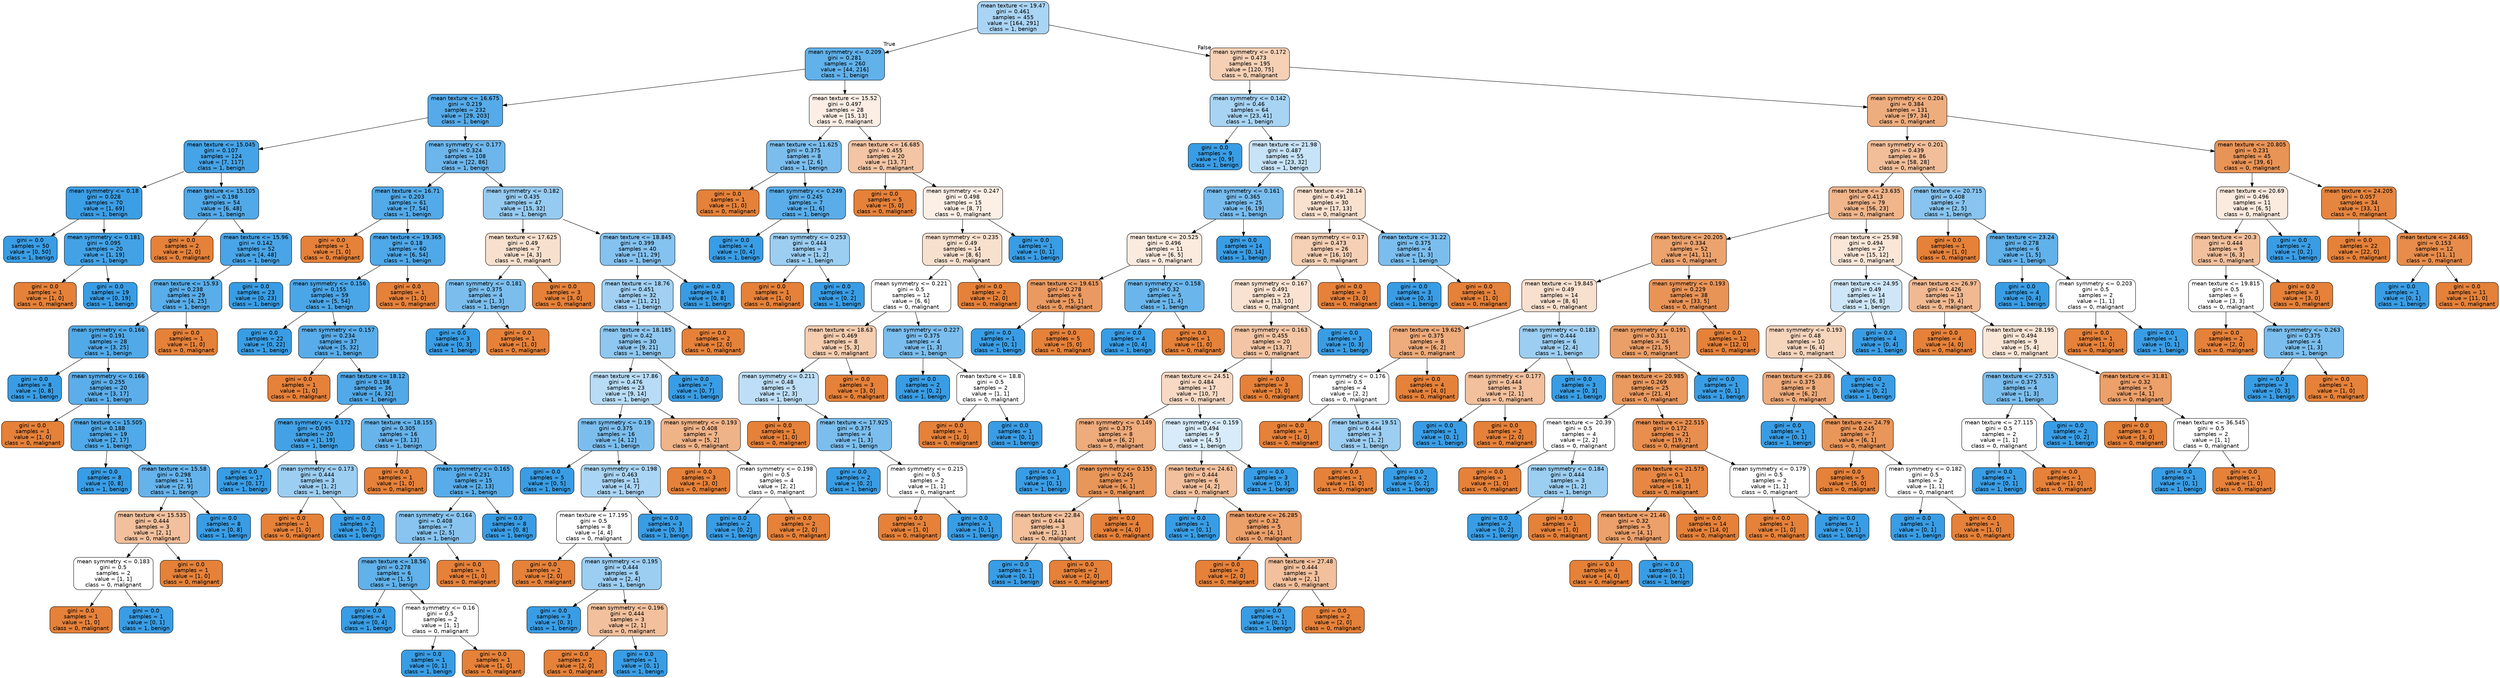 digraph Tree {
node [shape=box, style="filled, rounded", color="black", fontname=helvetica] ;
edge [fontname=helvetica] ;
0 [label="mean texture <= 19.47\ngini = 0.461\nsamples = 455\nvalue = [164, 291]\nclass = 1, benign", fillcolor="#a9d4f4"] ;
1 [label="mean symmetry <= 0.209\ngini = 0.281\nsamples = 260\nvalue = [44, 216]\nclass = 1, benign", fillcolor="#61b1ea"] ;
0 -> 1 [labeldistance=2.5, labelangle=45, headlabel="True"] ;
2 [label="mean texture <= 16.675\ngini = 0.219\nsamples = 232\nvalue = [29, 203]\nclass = 1, benign", fillcolor="#55abe9"] ;
1 -> 2 ;
3 [label="mean texture <= 15.045\ngini = 0.107\nsamples = 124\nvalue = [7, 117]\nclass = 1, benign", fillcolor="#45a3e7"] ;
2 -> 3 ;
4 [label="mean symmetry <= 0.18\ngini = 0.028\nsamples = 70\nvalue = [1, 69]\nclass = 1, benign", fillcolor="#3c9ee5"] ;
3 -> 4 ;
5 [label="gini = 0.0\nsamples = 50\nvalue = [0, 50]\nclass = 1, benign", fillcolor="#399de5"] ;
4 -> 5 ;
6 [label="mean symmetry <= 0.181\ngini = 0.095\nsamples = 20\nvalue = [1, 19]\nclass = 1, benign", fillcolor="#43a2e6"] ;
4 -> 6 ;
7 [label="gini = 0.0\nsamples = 1\nvalue = [1, 0]\nclass = 0, malignant", fillcolor="#e58139"] ;
6 -> 7 ;
8 [label="gini = 0.0\nsamples = 19\nvalue = [0, 19]\nclass = 1, benign", fillcolor="#399de5"] ;
6 -> 8 ;
9 [label="mean texture <= 15.105\ngini = 0.198\nsamples = 54\nvalue = [6, 48]\nclass = 1, benign", fillcolor="#52a9e8"] ;
3 -> 9 ;
10 [label="gini = 0.0\nsamples = 2\nvalue = [2, 0]\nclass = 0, malignant", fillcolor="#e58139"] ;
9 -> 10 ;
11 [label="mean texture <= 15.96\ngini = 0.142\nsamples = 52\nvalue = [4, 48]\nclass = 1, benign", fillcolor="#49a5e7"] ;
9 -> 11 ;
12 [label="mean texture <= 15.93\ngini = 0.238\nsamples = 29\nvalue = [4, 25]\nclass = 1, benign", fillcolor="#59ade9"] ;
11 -> 12 ;
13 [label="mean symmetry <= 0.166\ngini = 0.191\nsamples = 28\nvalue = [3, 25]\nclass = 1, benign", fillcolor="#51a9e8"] ;
12 -> 13 ;
14 [label="gini = 0.0\nsamples = 8\nvalue = [0, 8]\nclass = 1, benign", fillcolor="#399de5"] ;
13 -> 14 ;
15 [label="mean symmetry <= 0.166\ngini = 0.255\nsamples = 20\nvalue = [3, 17]\nclass = 1, benign", fillcolor="#5caeea"] ;
13 -> 15 ;
16 [label="gini = 0.0\nsamples = 1\nvalue = [1, 0]\nclass = 0, malignant", fillcolor="#e58139"] ;
15 -> 16 ;
17 [label="mean texture <= 15.505\ngini = 0.188\nsamples = 19\nvalue = [2, 17]\nclass = 1, benign", fillcolor="#50a9e8"] ;
15 -> 17 ;
18 [label="gini = 0.0\nsamples = 8\nvalue = [0, 8]\nclass = 1, benign", fillcolor="#399de5"] ;
17 -> 18 ;
19 [label="mean texture <= 15.58\ngini = 0.298\nsamples = 11\nvalue = [2, 9]\nclass = 1, benign", fillcolor="#65b3eb"] ;
17 -> 19 ;
20 [label="mean texture <= 15.535\ngini = 0.444\nsamples = 3\nvalue = [2, 1]\nclass = 0, malignant", fillcolor="#f2c09c"] ;
19 -> 20 ;
21 [label="mean symmetry <= 0.183\ngini = 0.5\nsamples = 2\nvalue = [1, 1]\nclass = 0, malignant", fillcolor="#ffffff"] ;
20 -> 21 ;
22 [label="gini = 0.0\nsamples = 1\nvalue = [1, 0]\nclass = 0, malignant", fillcolor="#e58139"] ;
21 -> 22 ;
23 [label="gini = 0.0\nsamples = 1\nvalue = [0, 1]\nclass = 1, benign", fillcolor="#399de5"] ;
21 -> 23 ;
24 [label="gini = 0.0\nsamples = 1\nvalue = [1, 0]\nclass = 0, malignant", fillcolor="#e58139"] ;
20 -> 24 ;
25 [label="gini = 0.0\nsamples = 8\nvalue = [0, 8]\nclass = 1, benign", fillcolor="#399de5"] ;
19 -> 25 ;
26 [label="gini = 0.0\nsamples = 1\nvalue = [1, 0]\nclass = 0, malignant", fillcolor="#e58139"] ;
12 -> 26 ;
27 [label="gini = 0.0\nsamples = 23\nvalue = [0, 23]\nclass = 1, benign", fillcolor="#399de5"] ;
11 -> 27 ;
28 [label="mean symmetry <= 0.177\ngini = 0.324\nsamples = 108\nvalue = [22, 86]\nclass = 1, benign", fillcolor="#6cb6ec"] ;
2 -> 28 ;
29 [label="mean texture <= 16.71\ngini = 0.203\nsamples = 61\nvalue = [7, 54]\nclass = 1, benign", fillcolor="#53aae8"] ;
28 -> 29 ;
30 [label="gini = 0.0\nsamples = 1\nvalue = [1, 0]\nclass = 0, malignant", fillcolor="#e58139"] ;
29 -> 30 ;
31 [label="mean texture <= 19.365\ngini = 0.18\nsamples = 60\nvalue = [6, 54]\nclass = 1, benign", fillcolor="#4fa8e8"] ;
29 -> 31 ;
32 [label="mean symmetry <= 0.156\ngini = 0.155\nsamples = 59\nvalue = [5, 54]\nclass = 1, benign", fillcolor="#4ba6e7"] ;
31 -> 32 ;
33 [label="gini = 0.0\nsamples = 22\nvalue = [0, 22]\nclass = 1, benign", fillcolor="#399de5"] ;
32 -> 33 ;
34 [label="mean symmetry <= 0.157\ngini = 0.234\nsamples = 37\nvalue = [5, 32]\nclass = 1, benign", fillcolor="#58ace9"] ;
32 -> 34 ;
35 [label="gini = 0.0\nsamples = 1\nvalue = [1, 0]\nclass = 0, malignant", fillcolor="#e58139"] ;
34 -> 35 ;
36 [label="mean texture <= 18.12\ngini = 0.198\nsamples = 36\nvalue = [4, 32]\nclass = 1, benign", fillcolor="#52a9e8"] ;
34 -> 36 ;
37 [label="mean symmetry <= 0.172\ngini = 0.095\nsamples = 20\nvalue = [1, 19]\nclass = 1, benign", fillcolor="#43a2e6"] ;
36 -> 37 ;
38 [label="gini = 0.0\nsamples = 17\nvalue = [0, 17]\nclass = 1, benign", fillcolor="#399de5"] ;
37 -> 38 ;
39 [label="mean symmetry <= 0.173\ngini = 0.444\nsamples = 3\nvalue = [1, 2]\nclass = 1, benign", fillcolor="#9ccef2"] ;
37 -> 39 ;
40 [label="gini = 0.0\nsamples = 1\nvalue = [1, 0]\nclass = 0, malignant", fillcolor="#e58139"] ;
39 -> 40 ;
41 [label="gini = 0.0\nsamples = 2\nvalue = [0, 2]\nclass = 1, benign", fillcolor="#399de5"] ;
39 -> 41 ;
42 [label="mean texture <= 18.155\ngini = 0.305\nsamples = 16\nvalue = [3, 13]\nclass = 1, benign", fillcolor="#67b4eb"] ;
36 -> 42 ;
43 [label="gini = 0.0\nsamples = 1\nvalue = [1, 0]\nclass = 0, malignant", fillcolor="#e58139"] ;
42 -> 43 ;
44 [label="mean symmetry <= 0.165\ngini = 0.231\nsamples = 15\nvalue = [2, 13]\nclass = 1, benign", fillcolor="#57ace9"] ;
42 -> 44 ;
45 [label="mean symmetry <= 0.164\ngini = 0.408\nsamples = 7\nvalue = [2, 5]\nclass = 1, benign", fillcolor="#88c4ef"] ;
44 -> 45 ;
46 [label="mean texture <= 18.56\ngini = 0.278\nsamples = 6\nvalue = [1, 5]\nclass = 1, benign", fillcolor="#61b1ea"] ;
45 -> 46 ;
47 [label="gini = 0.0\nsamples = 4\nvalue = [0, 4]\nclass = 1, benign", fillcolor="#399de5"] ;
46 -> 47 ;
48 [label="mean symmetry <= 0.16\ngini = 0.5\nsamples = 2\nvalue = [1, 1]\nclass = 0, malignant", fillcolor="#ffffff"] ;
46 -> 48 ;
49 [label="gini = 0.0\nsamples = 1\nvalue = [0, 1]\nclass = 1, benign", fillcolor="#399de5"] ;
48 -> 49 ;
50 [label="gini = 0.0\nsamples = 1\nvalue = [1, 0]\nclass = 0, malignant", fillcolor="#e58139"] ;
48 -> 50 ;
51 [label="gini = 0.0\nsamples = 1\nvalue = [1, 0]\nclass = 0, malignant", fillcolor="#e58139"] ;
45 -> 51 ;
52 [label="gini = 0.0\nsamples = 8\nvalue = [0, 8]\nclass = 1, benign", fillcolor="#399de5"] ;
44 -> 52 ;
53 [label="gini = 0.0\nsamples = 1\nvalue = [1, 0]\nclass = 0, malignant", fillcolor="#e58139"] ;
31 -> 53 ;
54 [label="mean symmetry <= 0.182\ngini = 0.435\nsamples = 47\nvalue = [15, 32]\nclass = 1, benign", fillcolor="#96cbf1"] ;
28 -> 54 ;
55 [label="mean texture <= 17.625\ngini = 0.49\nsamples = 7\nvalue = [4, 3]\nclass = 0, malignant", fillcolor="#f8e0ce"] ;
54 -> 55 ;
56 [label="mean symmetry <= 0.181\ngini = 0.375\nsamples = 4\nvalue = [1, 3]\nclass = 1, benign", fillcolor="#7bbeee"] ;
55 -> 56 ;
57 [label="gini = 0.0\nsamples = 3\nvalue = [0, 3]\nclass = 1, benign", fillcolor="#399de5"] ;
56 -> 57 ;
58 [label="gini = 0.0\nsamples = 1\nvalue = [1, 0]\nclass = 0, malignant", fillcolor="#e58139"] ;
56 -> 58 ;
59 [label="gini = 0.0\nsamples = 3\nvalue = [3, 0]\nclass = 0, malignant", fillcolor="#e58139"] ;
55 -> 59 ;
60 [label="mean texture <= 18.845\ngini = 0.399\nsamples = 40\nvalue = [11, 29]\nclass = 1, benign", fillcolor="#84c2ef"] ;
54 -> 60 ;
61 [label="mean texture <= 18.76\ngini = 0.451\nsamples = 32\nvalue = [11, 21]\nclass = 1, benign", fillcolor="#a1d0f3"] ;
60 -> 61 ;
62 [label="mean texture <= 18.185\ngini = 0.42\nsamples = 30\nvalue = [9, 21]\nclass = 1, benign", fillcolor="#8ec7f0"] ;
61 -> 62 ;
63 [label="mean texture <= 17.86\ngini = 0.476\nsamples = 23\nvalue = [9, 14]\nclass = 1, benign", fillcolor="#b8dcf6"] ;
62 -> 63 ;
64 [label="mean symmetry <= 0.19\ngini = 0.375\nsamples = 16\nvalue = [4, 12]\nclass = 1, benign", fillcolor="#7bbeee"] ;
63 -> 64 ;
65 [label="gini = 0.0\nsamples = 5\nvalue = [0, 5]\nclass = 1, benign", fillcolor="#399de5"] ;
64 -> 65 ;
66 [label="mean symmetry <= 0.198\ngini = 0.463\nsamples = 11\nvalue = [4, 7]\nclass = 1, benign", fillcolor="#aad5f4"] ;
64 -> 66 ;
67 [label="mean texture <= 17.195\ngini = 0.5\nsamples = 8\nvalue = [4, 4]\nclass = 0, malignant", fillcolor="#ffffff"] ;
66 -> 67 ;
68 [label="gini = 0.0\nsamples = 2\nvalue = [2, 0]\nclass = 0, malignant", fillcolor="#e58139"] ;
67 -> 68 ;
69 [label="mean symmetry <= 0.195\ngini = 0.444\nsamples = 6\nvalue = [2, 4]\nclass = 1, benign", fillcolor="#9ccef2"] ;
67 -> 69 ;
70 [label="gini = 0.0\nsamples = 3\nvalue = [0, 3]\nclass = 1, benign", fillcolor="#399de5"] ;
69 -> 70 ;
71 [label="mean symmetry <= 0.196\ngini = 0.444\nsamples = 3\nvalue = [2, 1]\nclass = 0, malignant", fillcolor="#f2c09c"] ;
69 -> 71 ;
72 [label="gini = 0.0\nsamples = 2\nvalue = [2, 0]\nclass = 0, malignant", fillcolor="#e58139"] ;
71 -> 72 ;
73 [label="gini = 0.0\nsamples = 1\nvalue = [0, 1]\nclass = 1, benign", fillcolor="#399de5"] ;
71 -> 73 ;
74 [label="gini = 0.0\nsamples = 3\nvalue = [0, 3]\nclass = 1, benign", fillcolor="#399de5"] ;
66 -> 74 ;
75 [label="mean symmetry <= 0.193\ngini = 0.408\nsamples = 7\nvalue = [5, 2]\nclass = 0, malignant", fillcolor="#efb388"] ;
63 -> 75 ;
76 [label="gini = 0.0\nsamples = 3\nvalue = [3, 0]\nclass = 0, malignant", fillcolor="#e58139"] ;
75 -> 76 ;
77 [label="mean symmetry <= 0.198\ngini = 0.5\nsamples = 4\nvalue = [2, 2]\nclass = 0, malignant", fillcolor="#ffffff"] ;
75 -> 77 ;
78 [label="gini = 0.0\nsamples = 2\nvalue = [0, 2]\nclass = 1, benign", fillcolor="#399de5"] ;
77 -> 78 ;
79 [label="gini = 0.0\nsamples = 2\nvalue = [2, 0]\nclass = 0, malignant", fillcolor="#e58139"] ;
77 -> 79 ;
80 [label="gini = 0.0\nsamples = 7\nvalue = [0, 7]\nclass = 1, benign", fillcolor="#399de5"] ;
62 -> 80 ;
81 [label="gini = 0.0\nsamples = 2\nvalue = [2, 0]\nclass = 0, malignant", fillcolor="#e58139"] ;
61 -> 81 ;
82 [label="gini = 0.0\nsamples = 8\nvalue = [0, 8]\nclass = 1, benign", fillcolor="#399de5"] ;
60 -> 82 ;
83 [label="mean texture <= 15.52\ngini = 0.497\nsamples = 28\nvalue = [15, 13]\nclass = 0, malignant", fillcolor="#fceee5"] ;
1 -> 83 ;
84 [label="mean texture <= 11.625\ngini = 0.375\nsamples = 8\nvalue = [2, 6]\nclass = 1, benign", fillcolor="#7bbeee"] ;
83 -> 84 ;
85 [label="gini = 0.0\nsamples = 1\nvalue = [1, 0]\nclass = 0, malignant", fillcolor="#e58139"] ;
84 -> 85 ;
86 [label="mean symmetry <= 0.249\ngini = 0.245\nsamples = 7\nvalue = [1, 6]\nclass = 1, benign", fillcolor="#5aade9"] ;
84 -> 86 ;
87 [label="gini = 0.0\nsamples = 4\nvalue = [0, 4]\nclass = 1, benign", fillcolor="#399de5"] ;
86 -> 87 ;
88 [label="mean symmetry <= 0.253\ngini = 0.444\nsamples = 3\nvalue = [1, 2]\nclass = 1, benign", fillcolor="#9ccef2"] ;
86 -> 88 ;
89 [label="gini = 0.0\nsamples = 1\nvalue = [1, 0]\nclass = 0, malignant", fillcolor="#e58139"] ;
88 -> 89 ;
90 [label="gini = 0.0\nsamples = 2\nvalue = [0, 2]\nclass = 1, benign", fillcolor="#399de5"] ;
88 -> 90 ;
91 [label="mean texture <= 16.685\ngini = 0.455\nsamples = 20\nvalue = [13, 7]\nclass = 0, malignant", fillcolor="#f3c5a4"] ;
83 -> 91 ;
92 [label="gini = 0.0\nsamples = 5\nvalue = [5, 0]\nclass = 0, malignant", fillcolor="#e58139"] ;
91 -> 92 ;
93 [label="mean symmetry <= 0.247\ngini = 0.498\nsamples = 15\nvalue = [8, 7]\nclass = 0, malignant", fillcolor="#fcefe6"] ;
91 -> 93 ;
94 [label="mean symmetry <= 0.235\ngini = 0.49\nsamples = 14\nvalue = [8, 6]\nclass = 0, malignant", fillcolor="#f8e0ce"] ;
93 -> 94 ;
95 [label="mean symmetry <= 0.221\ngini = 0.5\nsamples = 12\nvalue = [6, 6]\nclass = 0, malignant", fillcolor="#ffffff"] ;
94 -> 95 ;
96 [label="mean texture <= 18.63\ngini = 0.469\nsamples = 8\nvalue = [5, 3]\nclass = 0, malignant", fillcolor="#f5cdb0"] ;
95 -> 96 ;
97 [label="mean symmetry <= 0.211\ngini = 0.48\nsamples = 5\nvalue = [2, 3]\nclass = 1, benign", fillcolor="#bddef6"] ;
96 -> 97 ;
98 [label="gini = 0.0\nsamples = 1\nvalue = [1, 0]\nclass = 0, malignant", fillcolor="#e58139"] ;
97 -> 98 ;
99 [label="mean texture <= 17.925\ngini = 0.375\nsamples = 4\nvalue = [1, 3]\nclass = 1, benign", fillcolor="#7bbeee"] ;
97 -> 99 ;
100 [label="gini = 0.0\nsamples = 2\nvalue = [0, 2]\nclass = 1, benign", fillcolor="#399de5"] ;
99 -> 100 ;
101 [label="mean symmetry <= 0.215\ngini = 0.5\nsamples = 2\nvalue = [1, 1]\nclass = 0, malignant", fillcolor="#ffffff"] ;
99 -> 101 ;
102 [label="gini = 0.0\nsamples = 1\nvalue = [1, 0]\nclass = 0, malignant", fillcolor="#e58139"] ;
101 -> 102 ;
103 [label="gini = 0.0\nsamples = 1\nvalue = [0, 1]\nclass = 1, benign", fillcolor="#399de5"] ;
101 -> 103 ;
104 [label="gini = 0.0\nsamples = 3\nvalue = [3, 0]\nclass = 0, malignant", fillcolor="#e58139"] ;
96 -> 104 ;
105 [label="mean symmetry <= 0.227\ngini = 0.375\nsamples = 4\nvalue = [1, 3]\nclass = 1, benign", fillcolor="#7bbeee"] ;
95 -> 105 ;
106 [label="gini = 0.0\nsamples = 2\nvalue = [0, 2]\nclass = 1, benign", fillcolor="#399de5"] ;
105 -> 106 ;
107 [label="mean texture <= 18.8\ngini = 0.5\nsamples = 2\nvalue = [1, 1]\nclass = 0, malignant", fillcolor="#ffffff"] ;
105 -> 107 ;
108 [label="gini = 0.0\nsamples = 1\nvalue = [1, 0]\nclass = 0, malignant", fillcolor="#e58139"] ;
107 -> 108 ;
109 [label="gini = 0.0\nsamples = 1\nvalue = [0, 1]\nclass = 1, benign", fillcolor="#399de5"] ;
107 -> 109 ;
110 [label="gini = 0.0\nsamples = 2\nvalue = [2, 0]\nclass = 0, malignant", fillcolor="#e58139"] ;
94 -> 110 ;
111 [label="gini = 0.0\nsamples = 1\nvalue = [0, 1]\nclass = 1, benign", fillcolor="#399de5"] ;
93 -> 111 ;
112 [label="mean symmetry <= 0.172\ngini = 0.473\nsamples = 195\nvalue = [120, 75]\nclass = 0, malignant", fillcolor="#f5d0b5"] ;
0 -> 112 [labeldistance=2.5, labelangle=-45, headlabel="False"] ;
113 [label="mean symmetry <= 0.142\ngini = 0.46\nsamples = 64\nvalue = [23, 41]\nclass = 1, benign", fillcolor="#a8d4f4"] ;
112 -> 113 ;
114 [label="gini = 0.0\nsamples = 9\nvalue = [0, 9]\nclass = 1, benign", fillcolor="#399de5"] ;
113 -> 114 ;
115 [label="mean texture <= 21.98\ngini = 0.487\nsamples = 55\nvalue = [23, 32]\nclass = 1, benign", fillcolor="#c7e3f8"] ;
113 -> 115 ;
116 [label="mean symmetry <= 0.161\ngini = 0.365\nsamples = 25\nvalue = [6, 19]\nclass = 1, benign", fillcolor="#78bced"] ;
115 -> 116 ;
117 [label="mean texture <= 20.525\ngini = 0.496\nsamples = 11\nvalue = [6, 5]\nclass = 0, malignant", fillcolor="#fbeade"] ;
116 -> 117 ;
118 [label="mean texture <= 19.615\ngini = 0.278\nsamples = 6\nvalue = [5, 1]\nclass = 0, malignant", fillcolor="#ea9a61"] ;
117 -> 118 ;
119 [label="gini = 0.0\nsamples = 1\nvalue = [0, 1]\nclass = 1, benign", fillcolor="#399de5"] ;
118 -> 119 ;
120 [label="gini = 0.0\nsamples = 5\nvalue = [5, 0]\nclass = 0, malignant", fillcolor="#e58139"] ;
118 -> 120 ;
121 [label="mean symmetry <= 0.158\ngini = 0.32\nsamples = 5\nvalue = [1, 4]\nclass = 1, benign", fillcolor="#6ab6ec"] ;
117 -> 121 ;
122 [label="gini = 0.0\nsamples = 4\nvalue = [0, 4]\nclass = 1, benign", fillcolor="#399de5"] ;
121 -> 122 ;
123 [label="gini = 0.0\nsamples = 1\nvalue = [1, 0]\nclass = 0, malignant", fillcolor="#e58139"] ;
121 -> 123 ;
124 [label="gini = 0.0\nsamples = 14\nvalue = [0, 14]\nclass = 1, benign", fillcolor="#399de5"] ;
116 -> 124 ;
125 [label="mean texture <= 28.14\ngini = 0.491\nsamples = 30\nvalue = [17, 13]\nclass = 0, malignant", fillcolor="#f9e1d0"] ;
115 -> 125 ;
126 [label="mean symmetry <= 0.17\ngini = 0.473\nsamples = 26\nvalue = [16, 10]\nclass = 0, malignant", fillcolor="#f5d0b5"] ;
125 -> 126 ;
127 [label="mean symmetry <= 0.167\ngini = 0.491\nsamples = 23\nvalue = [13, 10]\nclass = 0, malignant", fillcolor="#f9e2d1"] ;
126 -> 127 ;
128 [label="mean symmetry <= 0.163\ngini = 0.455\nsamples = 20\nvalue = [13, 7]\nclass = 0, malignant", fillcolor="#f3c5a4"] ;
127 -> 128 ;
129 [label="mean texture <= 24.51\ngini = 0.484\nsamples = 17\nvalue = [10, 7]\nclass = 0, malignant", fillcolor="#f7d9c4"] ;
128 -> 129 ;
130 [label="mean symmetry <= 0.149\ngini = 0.375\nsamples = 8\nvalue = [6, 2]\nclass = 0, malignant", fillcolor="#eeab7b"] ;
129 -> 130 ;
131 [label="gini = 0.0\nsamples = 1\nvalue = [0, 1]\nclass = 1, benign", fillcolor="#399de5"] ;
130 -> 131 ;
132 [label="mean symmetry <= 0.155\ngini = 0.245\nsamples = 7\nvalue = [6, 1]\nclass = 0, malignant", fillcolor="#e9965a"] ;
130 -> 132 ;
133 [label="mean texture <= 22.84\ngini = 0.444\nsamples = 3\nvalue = [2, 1]\nclass = 0, malignant", fillcolor="#f2c09c"] ;
132 -> 133 ;
134 [label="gini = 0.0\nsamples = 1\nvalue = [0, 1]\nclass = 1, benign", fillcolor="#399de5"] ;
133 -> 134 ;
135 [label="gini = 0.0\nsamples = 2\nvalue = [2, 0]\nclass = 0, malignant", fillcolor="#e58139"] ;
133 -> 135 ;
136 [label="gini = 0.0\nsamples = 4\nvalue = [4, 0]\nclass = 0, malignant", fillcolor="#e58139"] ;
132 -> 136 ;
137 [label="mean symmetry <= 0.159\ngini = 0.494\nsamples = 9\nvalue = [4, 5]\nclass = 1, benign", fillcolor="#d7ebfa"] ;
129 -> 137 ;
138 [label="mean texture <= 24.61\ngini = 0.444\nsamples = 6\nvalue = [4, 2]\nclass = 0, malignant", fillcolor="#f2c09c"] ;
137 -> 138 ;
139 [label="gini = 0.0\nsamples = 1\nvalue = [0, 1]\nclass = 1, benign", fillcolor="#399de5"] ;
138 -> 139 ;
140 [label="mean texture <= 26.285\ngini = 0.32\nsamples = 5\nvalue = [4, 1]\nclass = 0, malignant", fillcolor="#eca06a"] ;
138 -> 140 ;
141 [label="gini = 0.0\nsamples = 2\nvalue = [2, 0]\nclass = 0, malignant", fillcolor="#e58139"] ;
140 -> 141 ;
142 [label="mean texture <= 27.48\ngini = 0.444\nsamples = 3\nvalue = [2, 1]\nclass = 0, malignant", fillcolor="#f2c09c"] ;
140 -> 142 ;
143 [label="gini = 0.0\nsamples = 1\nvalue = [0, 1]\nclass = 1, benign", fillcolor="#399de5"] ;
142 -> 143 ;
144 [label="gini = 0.0\nsamples = 2\nvalue = [2, 0]\nclass = 0, malignant", fillcolor="#e58139"] ;
142 -> 144 ;
145 [label="gini = 0.0\nsamples = 3\nvalue = [0, 3]\nclass = 1, benign", fillcolor="#399de5"] ;
137 -> 145 ;
146 [label="gini = 0.0\nsamples = 3\nvalue = [3, 0]\nclass = 0, malignant", fillcolor="#e58139"] ;
128 -> 146 ;
147 [label="gini = 0.0\nsamples = 3\nvalue = [0, 3]\nclass = 1, benign", fillcolor="#399de5"] ;
127 -> 147 ;
148 [label="gini = 0.0\nsamples = 3\nvalue = [3, 0]\nclass = 0, malignant", fillcolor="#e58139"] ;
126 -> 148 ;
149 [label="mean texture <= 31.22\ngini = 0.375\nsamples = 4\nvalue = [1, 3]\nclass = 1, benign", fillcolor="#7bbeee"] ;
125 -> 149 ;
150 [label="gini = 0.0\nsamples = 3\nvalue = [0, 3]\nclass = 1, benign", fillcolor="#399de5"] ;
149 -> 150 ;
151 [label="gini = 0.0\nsamples = 1\nvalue = [1, 0]\nclass = 0, malignant", fillcolor="#e58139"] ;
149 -> 151 ;
152 [label="mean symmetry <= 0.204\ngini = 0.384\nsamples = 131\nvalue = [97, 34]\nclass = 0, malignant", fillcolor="#eead7e"] ;
112 -> 152 ;
153 [label="mean symmetry <= 0.201\ngini = 0.439\nsamples = 86\nvalue = [58, 28]\nclass = 0, malignant", fillcolor="#f2be99"] ;
152 -> 153 ;
154 [label="mean texture <= 23.635\ngini = 0.413\nsamples = 79\nvalue = [56, 23]\nclass = 0, malignant", fillcolor="#f0b58a"] ;
153 -> 154 ;
155 [label="mean texture <= 20.205\ngini = 0.334\nsamples = 52\nvalue = [41, 11]\nclass = 0, malignant", fillcolor="#eca36e"] ;
154 -> 155 ;
156 [label="mean texture <= 19.845\ngini = 0.49\nsamples = 14\nvalue = [8, 6]\nclass = 0, malignant", fillcolor="#f8e0ce"] ;
155 -> 156 ;
157 [label="mean texture <= 19.625\ngini = 0.375\nsamples = 8\nvalue = [6, 2]\nclass = 0, malignant", fillcolor="#eeab7b"] ;
156 -> 157 ;
158 [label="mean symmetry <= 0.176\ngini = 0.5\nsamples = 4\nvalue = [2, 2]\nclass = 0, malignant", fillcolor="#ffffff"] ;
157 -> 158 ;
159 [label="gini = 0.0\nsamples = 1\nvalue = [1, 0]\nclass = 0, malignant", fillcolor="#e58139"] ;
158 -> 159 ;
160 [label="mean texture <= 19.51\ngini = 0.444\nsamples = 3\nvalue = [1, 2]\nclass = 1, benign", fillcolor="#9ccef2"] ;
158 -> 160 ;
161 [label="gini = 0.0\nsamples = 1\nvalue = [1, 0]\nclass = 0, malignant", fillcolor="#e58139"] ;
160 -> 161 ;
162 [label="gini = 0.0\nsamples = 2\nvalue = [0, 2]\nclass = 1, benign", fillcolor="#399de5"] ;
160 -> 162 ;
163 [label="gini = 0.0\nsamples = 4\nvalue = [4, 0]\nclass = 0, malignant", fillcolor="#e58139"] ;
157 -> 163 ;
164 [label="mean symmetry <= 0.183\ngini = 0.444\nsamples = 6\nvalue = [2, 4]\nclass = 1, benign", fillcolor="#9ccef2"] ;
156 -> 164 ;
165 [label="mean symmetry <= 0.177\ngini = 0.444\nsamples = 3\nvalue = [2, 1]\nclass = 0, malignant", fillcolor="#f2c09c"] ;
164 -> 165 ;
166 [label="gini = 0.0\nsamples = 1\nvalue = [0, 1]\nclass = 1, benign", fillcolor="#399de5"] ;
165 -> 166 ;
167 [label="gini = 0.0\nsamples = 2\nvalue = [2, 0]\nclass = 0, malignant", fillcolor="#e58139"] ;
165 -> 167 ;
168 [label="gini = 0.0\nsamples = 3\nvalue = [0, 3]\nclass = 1, benign", fillcolor="#399de5"] ;
164 -> 168 ;
169 [label="mean symmetry <= 0.193\ngini = 0.229\nsamples = 38\nvalue = [33, 5]\nclass = 0, malignant", fillcolor="#e99457"] ;
155 -> 169 ;
170 [label="mean symmetry <= 0.191\ngini = 0.311\nsamples = 26\nvalue = [21, 5]\nclass = 0, malignant", fillcolor="#eb9f68"] ;
169 -> 170 ;
171 [label="mean texture <= 20.985\ngini = 0.269\nsamples = 25\nvalue = [21, 4]\nclass = 0, malignant", fillcolor="#ea995f"] ;
170 -> 171 ;
172 [label="mean texture <= 20.39\ngini = 0.5\nsamples = 4\nvalue = [2, 2]\nclass = 0, malignant", fillcolor="#ffffff"] ;
171 -> 172 ;
173 [label="gini = 0.0\nsamples = 1\nvalue = [1, 0]\nclass = 0, malignant", fillcolor="#e58139"] ;
172 -> 173 ;
174 [label="mean symmetry <= 0.184\ngini = 0.444\nsamples = 3\nvalue = [1, 2]\nclass = 1, benign", fillcolor="#9ccef2"] ;
172 -> 174 ;
175 [label="gini = 0.0\nsamples = 2\nvalue = [0, 2]\nclass = 1, benign", fillcolor="#399de5"] ;
174 -> 175 ;
176 [label="gini = 0.0\nsamples = 1\nvalue = [1, 0]\nclass = 0, malignant", fillcolor="#e58139"] ;
174 -> 176 ;
177 [label="mean texture <= 22.515\ngini = 0.172\nsamples = 21\nvalue = [19, 2]\nclass = 0, malignant", fillcolor="#e88e4e"] ;
171 -> 177 ;
178 [label="mean texture <= 21.575\ngini = 0.1\nsamples = 19\nvalue = [18, 1]\nclass = 0, malignant", fillcolor="#e68844"] ;
177 -> 178 ;
179 [label="mean texture <= 21.46\ngini = 0.32\nsamples = 5\nvalue = [4, 1]\nclass = 0, malignant", fillcolor="#eca06a"] ;
178 -> 179 ;
180 [label="gini = 0.0\nsamples = 4\nvalue = [4, 0]\nclass = 0, malignant", fillcolor="#e58139"] ;
179 -> 180 ;
181 [label="gini = 0.0\nsamples = 1\nvalue = [0, 1]\nclass = 1, benign", fillcolor="#399de5"] ;
179 -> 181 ;
182 [label="gini = 0.0\nsamples = 14\nvalue = [14, 0]\nclass = 0, malignant", fillcolor="#e58139"] ;
178 -> 182 ;
183 [label="mean symmetry <= 0.179\ngini = 0.5\nsamples = 2\nvalue = [1, 1]\nclass = 0, malignant", fillcolor="#ffffff"] ;
177 -> 183 ;
184 [label="gini = 0.0\nsamples = 1\nvalue = [1, 0]\nclass = 0, malignant", fillcolor="#e58139"] ;
183 -> 184 ;
185 [label="gini = 0.0\nsamples = 1\nvalue = [0, 1]\nclass = 1, benign", fillcolor="#399de5"] ;
183 -> 185 ;
186 [label="gini = 0.0\nsamples = 1\nvalue = [0, 1]\nclass = 1, benign", fillcolor="#399de5"] ;
170 -> 186 ;
187 [label="gini = 0.0\nsamples = 12\nvalue = [12, 0]\nclass = 0, malignant", fillcolor="#e58139"] ;
169 -> 187 ;
188 [label="mean texture <= 25.98\ngini = 0.494\nsamples = 27\nvalue = [15, 12]\nclass = 0, malignant", fillcolor="#fae6d7"] ;
154 -> 188 ;
189 [label="mean texture <= 24.95\ngini = 0.49\nsamples = 14\nvalue = [6, 8]\nclass = 1, benign", fillcolor="#cee6f8"] ;
188 -> 189 ;
190 [label="mean symmetry <= 0.193\ngini = 0.48\nsamples = 10\nvalue = [6, 4]\nclass = 0, malignant", fillcolor="#f6d5bd"] ;
189 -> 190 ;
191 [label="mean texture <= 23.86\ngini = 0.375\nsamples = 8\nvalue = [6, 2]\nclass = 0, malignant", fillcolor="#eeab7b"] ;
190 -> 191 ;
192 [label="gini = 0.0\nsamples = 1\nvalue = [0, 1]\nclass = 1, benign", fillcolor="#399de5"] ;
191 -> 192 ;
193 [label="mean texture <= 24.79\ngini = 0.245\nsamples = 7\nvalue = [6, 1]\nclass = 0, malignant", fillcolor="#e9965a"] ;
191 -> 193 ;
194 [label="gini = 0.0\nsamples = 5\nvalue = [5, 0]\nclass = 0, malignant", fillcolor="#e58139"] ;
193 -> 194 ;
195 [label="mean symmetry <= 0.182\ngini = 0.5\nsamples = 2\nvalue = [1, 1]\nclass = 0, malignant", fillcolor="#ffffff"] ;
193 -> 195 ;
196 [label="gini = 0.0\nsamples = 1\nvalue = [0, 1]\nclass = 1, benign", fillcolor="#399de5"] ;
195 -> 196 ;
197 [label="gini = 0.0\nsamples = 1\nvalue = [1, 0]\nclass = 0, malignant", fillcolor="#e58139"] ;
195 -> 197 ;
198 [label="gini = 0.0\nsamples = 2\nvalue = [0, 2]\nclass = 1, benign", fillcolor="#399de5"] ;
190 -> 198 ;
199 [label="gini = 0.0\nsamples = 4\nvalue = [0, 4]\nclass = 1, benign", fillcolor="#399de5"] ;
189 -> 199 ;
200 [label="mean texture <= 26.97\ngini = 0.426\nsamples = 13\nvalue = [9, 4]\nclass = 0, malignant", fillcolor="#f1b991"] ;
188 -> 200 ;
201 [label="gini = 0.0\nsamples = 4\nvalue = [4, 0]\nclass = 0, malignant", fillcolor="#e58139"] ;
200 -> 201 ;
202 [label="mean texture <= 28.195\ngini = 0.494\nsamples = 9\nvalue = [5, 4]\nclass = 0, malignant", fillcolor="#fae6d7"] ;
200 -> 202 ;
203 [label="mean texture <= 27.515\ngini = 0.375\nsamples = 4\nvalue = [1, 3]\nclass = 1, benign", fillcolor="#7bbeee"] ;
202 -> 203 ;
204 [label="mean texture <= 27.115\ngini = 0.5\nsamples = 2\nvalue = [1, 1]\nclass = 0, malignant", fillcolor="#ffffff"] ;
203 -> 204 ;
205 [label="gini = 0.0\nsamples = 1\nvalue = [0, 1]\nclass = 1, benign", fillcolor="#399de5"] ;
204 -> 205 ;
206 [label="gini = 0.0\nsamples = 1\nvalue = [1, 0]\nclass = 0, malignant", fillcolor="#e58139"] ;
204 -> 206 ;
207 [label="gini = 0.0\nsamples = 2\nvalue = [0, 2]\nclass = 1, benign", fillcolor="#399de5"] ;
203 -> 207 ;
208 [label="mean texture <= 31.81\ngini = 0.32\nsamples = 5\nvalue = [4, 1]\nclass = 0, malignant", fillcolor="#eca06a"] ;
202 -> 208 ;
209 [label="gini = 0.0\nsamples = 3\nvalue = [3, 0]\nclass = 0, malignant", fillcolor="#e58139"] ;
208 -> 209 ;
210 [label="mean texture <= 36.545\ngini = 0.5\nsamples = 2\nvalue = [1, 1]\nclass = 0, malignant", fillcolor="#ffffff"] ;
208 -> 210 ;
211 [label="gini = 0.0\nsamples = 1\nvalue = [0, 1]\nclass = 1, benign", fillcolor="#399de5"] ;
210 -> 211 ;
212 [label="gini = 0.0\nsamples = 1\nvalue = [1, 0]\nclass = 0, malignant", fillcolor="#e58139"] ;
210 -> 212 ;
213 [label="mean texture <= 20.715\ngini = 0.408\nsamples = 7\nvalue = [2, 5]\nclass = 1, benign", fillcolor="#88c4ef"] ;
153 -> 213 ;
214 [label="gini = 0.0\nsamples = 1\nvalue = [1, 0]\nclass = 0, malignant", fillcolor="#e58139"] ;
213 -> 214 ;
215 [label="mean texture <= 23.24\ngini = 0.278\nsamples = 6\nvalue = [1, 5]\nclass = 1, benign", fillcolor="#61b1ea"] ;
213 -> 215 ;
216 [label="gini = 0.0\nsamples = 4\nvalue = [0, 4]\nclass = 1, benign", fillcolor="#399de5"] ;
215 -> 216 ;
217 [label="mean symmetry <= 0.203\ngini = 0.5\nsamples = 2\nvalue = [1, 1]\nclass = 0, malignant", fillcolor="#ffffff"] ;
215 -> 217 ;
218 [label="gini = 0.0\nsamples = 1\nvalue = [1, 0]\nclass = 0, malignant", fillcolor="#e58139"] ;
217 -> 218 ;
219 [label="gini = 0.0\nsamples = 1\nvalue = [0, 1]\nclass = 1, benign", fillcolor="#399de5"] ;
217 -> 219 ;
220 [label="mean texture <= 20.805\ngini = 0.231\nsamples = 45\nvalue = [39, 6]\nclass = 0, malignant", fillcolor="#e99457"] ;
152 -> 220 ;
221 [label="mean texture <= 20.69\ngini = 0.496\nsamples = 11\nvalue = [6, 5]\nclass = 0, malignant", fillcolor="#fbeade"] ;
220 -> 221 ;
222 [label="mean texture <= 20.3\ngini = 0.444\nsamples = 9\nvalue = [6, 3]\nclass = 0, malignant", fillcolor="#f2c09c"] ;
221 -> 222 ;
223 [label="mean texture <= 19.815\ngini = 0.5\nsamples = 6\nvalue = [3, 3]\nclass = 0, malignant", fillcolor="#ffffff"] ;
222 -> 223 ;
224 [label="gini = 0.0\nsamples = 2\nvalue = [2, 0]\nclass = 0, malignant", fillcolor="#e58139"] ;
223 -> 224 ;
225 [label="mean symmetry <= 0.263\ngini = 0.375\nsamples = 4\nvalue = [1, 3]\nclass = 1, benign", fillcolor="#7bbeee"] ;
223 -> 225 ;
226 [label="gini = 0.0\nsamples = 3\nvalue = [0, 3]\nclass = 1, benign", fillcolor="#399de5"] ;
225 -> 226 ;
227 [label="gini = 0.0\nsamples = 1\nvalue = [1, 0]\nclass = 0, malignant", fillcolor="#e58139"] ;
225 -> 227 ;
228 [label="gini = 0.0\nsamples = 3\nvalue = [3, 0]\nclass = 0, malignant", fillcolor="#e58139"] ;
222 -> 228 ;
229 [label="gini = 0.0\nsamples = 2\nvalue = [0, 2]\nclass = 1, benign", fillcolor="#399de5"] ;
221 -> 229 ;
230 [label="mean texture <= 24.205\ngini = 0.057\nsamples = 34\nvalue = [33, 1]\nclass = 0, malignant", fillcolor="#e6853f"] ;
220 -> 230 ;
231 [label="gini = 0.0\nsamples = 22\nvalue = [22, 0]\nclass = 0, malignant", fillcolor="#e58139"] ;
230 -> 231 ;
232 [label="mean texture <= 24.465\ngini = 0.153\nsamples = 12\nvalue = [11, 1]\nclass = 0, malignant", fillcolor="#e78c4b"] ;
230 -> 232 ;
233 [label="gini = 0.0\nsamples = 1\nvalue = [0, 1]\nclass = 1, benign", fillcolor="#399de5"] ;
232 -> 233 ;
234 [label="gini = 0.0\nsamples = 11\nvalue = [11, 0]\nclass = 0, malignant", fillcolor="#e58139"] ;
232 -> 234 ;
}